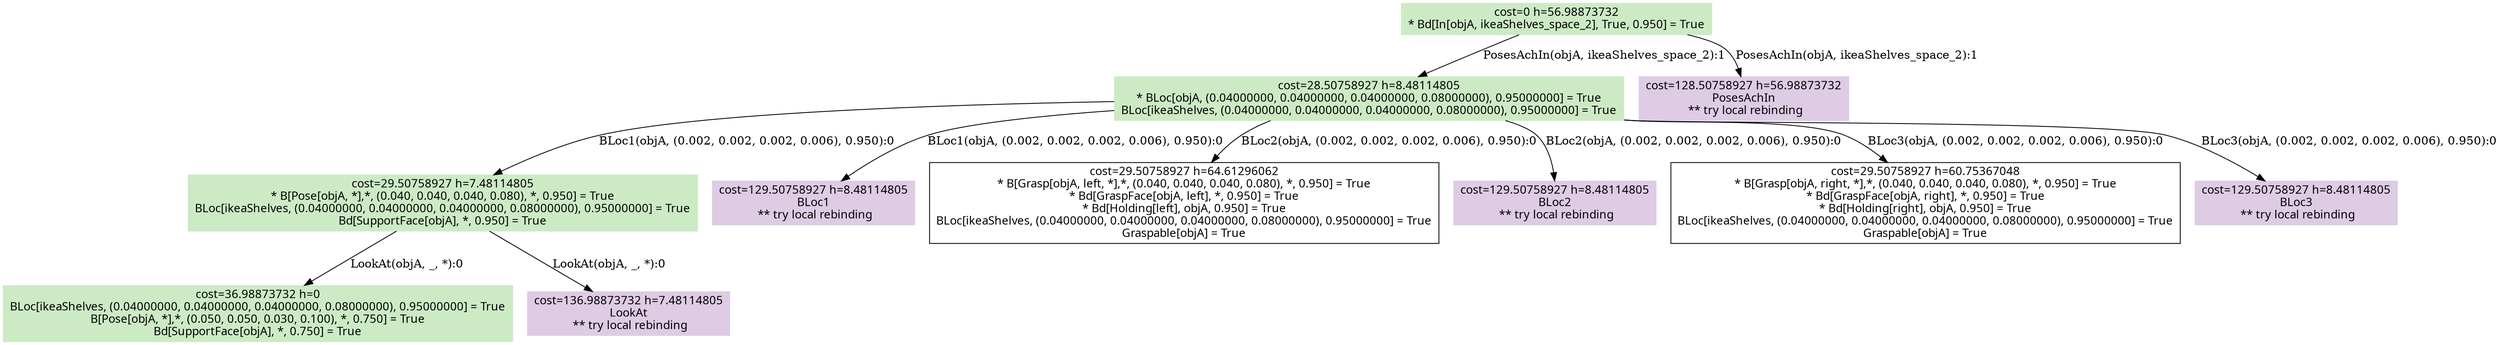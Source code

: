 digraph G {
    ordering=out;
    node [fontname=HelveticaBold];
    "0" [shape=box, style=filled, colorscheme=pastel16, color=2, label="cost=0 h=56.98873732\n* Bd[In[objA, ikeaShelves_space_2], True, 0.950] = True\n"];
    "0" [shape=box, label="cost=0 h=56.98873732\n* Bd[In[objA, ikeaShelves_space_2], True, 0.950] = True\n"];
    "144" [shape=box, label="cost=28.50758927 h=8.48114805\n* BLoc[objA, (0.04000000, 0.04000000, 0.04000000, 0.08000000), 0.95000000] = True\nBLoc[ikeaShelves, (0.04000000, 0.04000000, 0.04000000, 0.08000000), 0.95000000] = True\n"];
    "0" -> "144"[label="PosesAchIn(objA, ikeaShelves_space_2):1"];
    "0" [shape=box, label="cost=0 h=56.98873732\n* Bd[In[objA, ikeaShelves_space_2], True, 0.950] = True\n"];
    "163" [shape=box, style=filled, colorscheme=pastel16, color=4, label="cost=128.50758927 h=56.98873732\nPosesAchIn\n ** try local rebinding"];
    "0" -> "163"[label="PosesAchIn(objA, ikeaShelves_space_2):1"];
    "144" [shape=box, style=filled, colorscheme=pastel16, color=2, label="cost=28.50758927 h=8.48114805\n* BLoc[objA, (0.04000000, 0.04000000, 0.04000000, 0.08000000), 0.95000000] = True\nBLoc[ikeaShelves, (0.04000000, 0.04000000, 0.04000000, 0.08000000), 0.95000000] = True\n"];
    "144" [shape=box, label="cost=28.50758927 h=8.48114805\n* BLoc[objA, (0.04000000, 0.04000000, 0.04000000, 0.08000000), 0.95000000] = True\nBLoc[ikeaShelves, (0.04000000, 0.04000000, 0.04000000, 0.08000000), 0.95000000] = True\n"];
    "164" [shape=box, label="cost=29.50758927 h=7.48114805\n* B[Pose[objA, *],*, (0.040, 0.040, 0.040, 0.080), *, 0.950] = True\nBLoc[ikeaShelves, (0.04000000, 0.04000000, 0.04000000, 0.08000000), 0.95000000] = True\nBd[SupportFace[objA], *, 0.950] = True\n"];
    "144" -> "164"[label="BLoc1(objA, (0.002, 0.002, 0.002, 0.006), 0.950):0"];
    "144" [shape=box, label="cost=28.50758927 h=8.48114805\n* BLoc[objA, (0.04000000, 0.04000000, 0.04000000, 0.08000000), 0.95000000] = True\nBLoc[ikeaShelves, (0.04000000, 0.04000000, 0.04000000, 0.08000000), 0.95000000] = True\n"];
    "165" [shape=box, style=filled, colorscheme=pastel16, color=4, label="cost=129.50758927 h=8.48114805\nBLoc1\n ** try local rebinding"];
    "144" -> "165"[label="BLoc1(objA, (0.002, 0.002, 0.002, 0.006), 0.950):0"];
    "144" [shape=box, label="cost=28.50758927 h=8.48114805\n* BLoc[objA, (0.04000000, 0.04000000, 0.04000000, 0.08000000), 0.95000000] = True\nBLoc[ikeaShelves, (0.04000000, 0.04000000, 0.04000000, 0.08000000), 0.95000000] = True\n"];
    "166" [shape=box, label="cost=29.50758927 h=64.61296062\n* B[Grasp[objA, left, *],*, (0.040, 0.040, 0.040, 0.080), *, 0.950] = True\n* Bd[GraspFace[objA, left], *, 0.950] = True\n* Bd[Holding[left], objA, 0.950] = True\nBLoc[ikeaShelves, (0.04000000, 0.04000000, 0.04000000, 0.08000000), 0.95000000] = True\nGraspable[objA] = True\n"];
    "144" -> "166"[label="BLoc2(objA, (0.002, 0.002, 0.002, 0.006), 0.950):0"];
    "144" [shape=box, label="cost=28.50758927 h=8.48114805\n* BLoc[objA, (0.04000000, 0.04000000, 0.04000000, 0.08000000), 0.95000000] = True\nBLoc[ikeaShelves, (0.04000000, 0.04000000, 0.04000000, 0.08000000), 0.95000000] = True\n"];
    "167" [shape=box, style=filled, colorscheme=pastel16, color=4, label="cost=129.50758927 h=8.48114805\nBLoc2\n ** try local rebinding"];
    "144" -> "167"[label="BLoc2(objA, (0.002, 0.002, 0.002, 0.006), 0.950):0"];
    "144" [shape=box, label="cost=28.50758927 h=8.48114805\n* BLoc[objA, (0.04000000, 0.04000000, 0.04000000, 0.08000000), 0.95000000] = True\nBLoc[ikeaShelves, (0.04000000, 0.04000000, 0.04000000, 0.08000000), 0.95000000] = True\n"];
    "198" [shape=box, label="cost=29.50758927 h=60.75367048\n* B[Grasp[objA, right, *],*, (0.040, 0.040, 0.040, 0.080), *, 0.950] = True\n* Bd[GraspFace[objA, right], *, 0.950] = True\n* Bd[Holding[right], objA, 0.950] = True\nBLoc[ikeaShelves, (0.04000000, 0.04000000, 0.04000000, 0.08000000), 0.95000000] = True\nGraspable[objA] = True\n"];
    "144" -> "198"[label="BLoc3(objA, (0.002, 0.002, 0.002, 0.006), 0.950):0"];
    "144" [shape=box, label="cost=28.50758927 h=8.48114805\n* BLoc[objA, (0.04000000, 0.04000000, 0.04000000, 0.08000000), 0.95000000] = True\nBLoc[ikeaShelves, (0.04000000, 0.04000000, 0.04000000, 0.08000000), 0.95000000] = True\n"];
    "199" [shape=box, style=filled, colorscheme=pastel16, color=4, label="cost=129.50758927 h=8.48114805\nBLoc3\n ** try local rebinding"];
    "144" -> "199"[label="BLoc3(objA, (0.002, 0.002, 0.002, 0.006), 0.950):0"];
    "164" [shape=box, style=filled, colorscheme=pastel16, color=2, label="cost=29.50758927 h=7.48114805\n* B[Pose[objA, *],*, (0.040, 0.040, 0.040, 0.080), *, 0.950] = True\nBLoc[ikeaShelves, (0.04000000, 0.04000000, 0.04000000, 0.08000000), 0.95000000] = True\nBd[SupportFace[objA], *, 0.950] = True\n"];
    "164" [shape=box, label="cost=29.50758927 h=7.48114805\n* B[Pose[objA, *],*, (0.040, 0.040, 0.040, 0.080), *, 0.950] = True\nBLoc[ikeaShelves, (0.04000000, 0.04000000, 0.04000000, 0.08000000), 0.95000000] = True\nBd[SupportFace[objA], *, 0.950] = True\n"];
    "228" [shape=box, label="cost=36.98873732 h=0\nBLoc[ikeaShelves, (0.04000000, 0.04000000, 0.04000000, 0.08000000), 0.95000000] = True\nB[Pose[objA, *],*, (0.050, 0.050, 0.030, 0.100), *, 0.750] = True\nBd[SupportFace[objA], *, 0.750] = True\n"];
    "164" -> "228"[label="LookAt(objA, _, *):0"];
    "164" [shape=box, label="cost=29.50758927 h=7.48114805\n* B[Pose[objA, *],*, (0.040, 0.040, 0.040, 0.080), *, 0.950] = True\nBLoc[ikeaShelves, (0.04000000, 0.04000000, 0.04000000, 0.08000000), 0.95000000] = True\nBd[SupportFace[objA], *, 0.950] = True\n"];
    "229" [shape=box, style=filled, colorscheme=pastel16, color=4, label="cost=136.98873732 h=7.48114805\nLookAt\n ** try local rebinding"];
    "164" -> "229"[label="LookAt(objA, _, *):0"];
    "228" [shape=box, style=filled, colorscheme=pastel16, color=2, label="cost=36.98873732 h=0\nBLoc[ikeaShelves, (0.04000000, 0.04000000, 0.04000000, 0.08000000), 0.95000000] = True\nB[Pose[objA, *],*, (0.050, 0.050, 0.030, 0.100), *, 0.750] = True\nBd[SupportFace[objA], *, 0.750] = True\n"];
    "0" [shape=box, style=filled, colorscheme=pastel16,color=3];
    "144" [shape=box, style=filled, colorscheme=pastel16,color=3];
    "164" [shape=box, style=filled, colorscheme=pastel16,color=3];
    "228" [shape=box, style=filled, colorscheme=pastel16,color=3];
}
